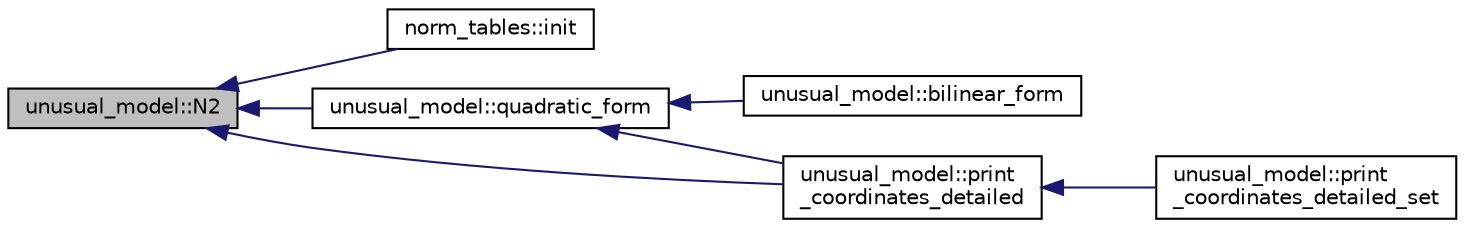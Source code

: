 digraph "unusual_model::N2"
{
  edge [fontname="Helvetica",fontsize="10",labelfontname="Helvetica",labelfontsize="10"];
  node [fontname="Helvetica",fontsize="10",shape=record];
  rankdir="LR";
  Node328 [label="unusual_model::N2",height=0.2,width=0.4,color="black", fillcolor="grey75", style="filled", fontcolor="black"];
  Node328 -> Node329 [dir="back",color="midnightblue",fontsize="10",style="solid",fontname="Helvetica"];
  Node329 [label="norm_tables::init",height=0.2,width=0.4,color="black", fillcolor="white", style="filled",URL="$d8/d7c/classnorm__tables.html#a6b51503fa635de7a11cd9abb1cca331c"];
  Node328 -> Node330 [dir="back",color="midnightblue",fontsize="10",style="solid",fontname="Helvetica"];
  Node330 [label="unusual_model::quadratic_form",height=0.2,width=0.4,color="black", fillcolor="white", style="filled",URL="$dc/d50/classunusual__model.html#ac7ab7b2188e8fa92768a878a726fbf9a"];
  Node330 -> Node331 [dir="back",color="midnightblue",fontsize="10",style="solid",fontname="Helvetica"];
  Node331 [label="unusual_model::bilinear_form",height=0.2,width=0.4,color="black", fillcolor="white", style="filled",URL="$dc/d50/classunusual__model.html#a85eb45f85b0277a8da6743792f0ef053"];
  Node330 -> Node332 [dir="back",color="midnightblue",fontsize="10",style="solid",fontname="Helvetica"];
  Node332 [label="unusual_model::print\l_coordinates_detailed",height=0.2,width=0.4,color="black", fillcolor="white", style="filled",URL="$dc/d50/classunusual__model.html#a0c4ba0e0f35a1220693020cf318e9f75"];
  Node332 -> Node333 [dir="back",color="midnightblue",fontsize="10",style="solid",fontname="Helvetica"];
  Node333 [label="unusual_model::print\l_coordinates_detailed_set",height=0.2,width=0.4,color="black", fillcolor="white", style="filled",URL="$dc/d50/classunusual__model.html#a42a0d371727666bc006fc29d804c8d56"];
  Node328 -> Node332 [dir="back",color="midnightblue",fontsize="10",style="solid",fontname="Helvetica"];
}
